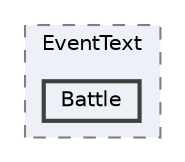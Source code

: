 digraph "C:/Users/むずでょ/Documents/Unity Projects/RMU-1-00-00-Research-Project/Assets/RPGMaker/Codebase/Editor/MapEditor/Component/EventText/Battle"
{
 // LATEX_PDF_SIZE
  bgcolor="transparent";
  edge [fontname=Helvetica,fontsize=10,labelfontname=Helvetica,labelfontsize=10];
  node [fontname=Helvetica,fontsize=10,shape=box,height=0.2,width=0.4];
  compound=true
  subgraph clusterdir_6e498feffd90f3e1ab26bc4a16307c37 {
    graph [ bgcolor="#edf0f7", pencolor="grey50", label="EventText", fontname=Helvetica,fontsize=10 style="filled,dashed", URL="dir_6e498feffd90f3e1ab26bc4a16307c37.html",tooltip=""]
  dir_6c90d5ef7ccb814a9a0ab89450b500b1 [label="Battle", fillcolor="#edf0f7", color="grey25", style="filled,bold", URL="dir_6c90d5ef7ccb814a9a0ab89450b500b1.html",tooltip=""];
  }
}
